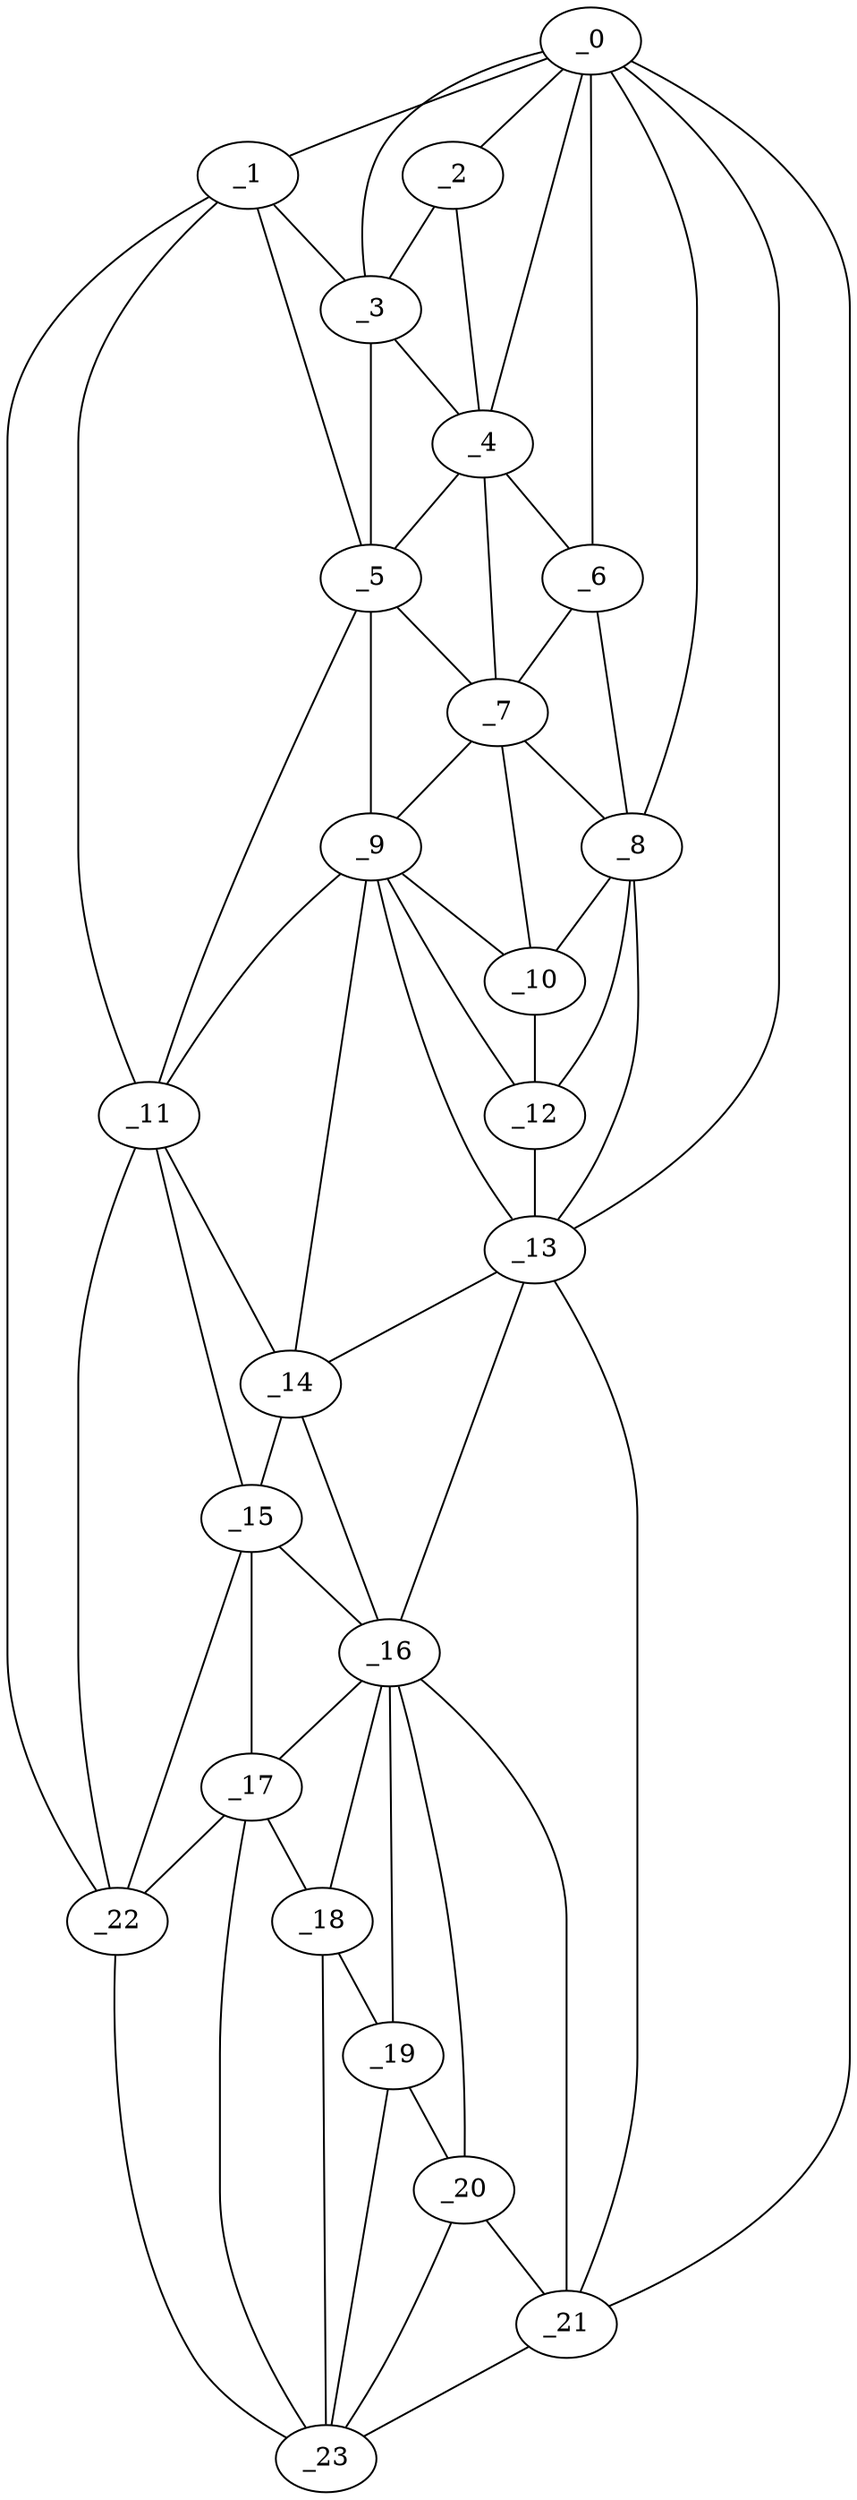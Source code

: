 graph "obj79__180.gxl" {
	_0	 [x=7,
		y=38];
	_1	 [x=7,
		y=91];
	_0 -- _1	 [valence=1];
	_2	 [x=8,
		y=48];
	_0 -- _2	 [valence=1];
	_3	 [x=8,
		y=55];
	_0 -- _3	 [valence=1];
	_4	 [x=17,
		y=45];
	_0 -- _4	 [valence=2];
	_6	 [x=31,
		y=40];
	_0 -- _6	 [valence=1];
	_8	 [x=34,
		y=40];
	_0 -- _8	 [valence=2];
	_13	 [x=52,
		y=40];
	_0 -- _13	 [valence=2];
	_21	 [x=121,
		y=37];
	_0 -- _21	 [valence=1];
	_1 -- _3	 [valence=2];
	_5	 [x=28,
		y=60];
	_1 -- _5	 [valence=2];
	_11	 [x=42,
		y=88];
	_1 -- _11	 [valence=1];
	_22	 [x=123,
		y=90];
	_1 -- _22	 [valence=1];
	_2 -- _3	 [valence=2];
	_2 -- _4	 [valence=2];
	_3 -- _4	 [valence=2];
	_3 -- _5	 [valence=2];
	_4 -- _5	 [valence=2];
	_4 -- _6	 [valence=2];
	_7	 [x=32,
		y=44];
	_4 -- _7	 [valence=2];
	_5 -- _7	 [valence=1];
	_9	 [x=37,
		y=60];
	_5 -- _9	 [valence=1];
	_5 -- _11	 [valence=2];
	_6 -- _7	 [valence=1];
	_6 -- _8	 [valence=2];
	_7 -- _8	 [valence=2];
	_7 -- _9	 [valence=2];
	_10	 [x=41,
		y=42];
	_7 -- _10	 [valence=2];
	_8 -- _10	 [valence=2];
	_12	 [x=47,
		y=41];
	_8 -- _12	 [valence=2];
	_8 -- _13	 [valence=2];
	_9 -- _10	 [valence=2];
	_9 -- _11	 [valence=2];
	_9 -- _12	 [valence=2];
	_9 -- _13	 [valence=2];
	_14	 [x=70,
		y=41];
	_9 -- _14	 [valence=2];
	_10 -- _12	 [valence=2];
	_11 -- _14	 [valence=1];
	_15	 [x=89,
		y=44];
	_11 -- _15	 [valence=2];
	_11 -- _22	 [valence=2];
	_12 -- _13	 [valence=2];
	_13 -- _14	 [valence=2];
	_16	 [x=93,
		y=40];
	_13 -- _16	 [valence=2];
	_13 -- _21	 [valence=1];
	_14 -- _15	 [valence=2];
	_14 -- _16	 [valence=2];
	_15 -- _16	 [valence=2];
	_17	 [x=95,
		y=44];
	_15 -- _17	 [valence=1];
	_15 -- _22	 [valence=2];
	_16 -- _17	 [valence=2];
	_18	 [x=100,
		y=42];
	_16 -- _18	 [valence=1];
	_19	 [x=106,
		y=41];
	_16 -- _19	 [valence=2];
	_20	 [x=110,
		y=40];
	_16 -- _20	 [valence=1];
	_16 -- _21	 [valence=2];
	_17 -- _18	 [valence=1];
	_17 -- _22	 [valence=2];
	_23	 [x=124,
		y=54];
	_17 -- _23	 [valence=1];
	_18 -- _19	 [valence=2];
	_18 -- _23	 [valence=2];
	_19 -- _20	 [valence=2];
	_19 -- _23	 [valence=2];
	_20 -- _21	 [valence=1];
	_20 -- _23	 [valence=2];
	_21 -- _23	 [valence=1];
	_22 -- _23	 [valence=1];
}
